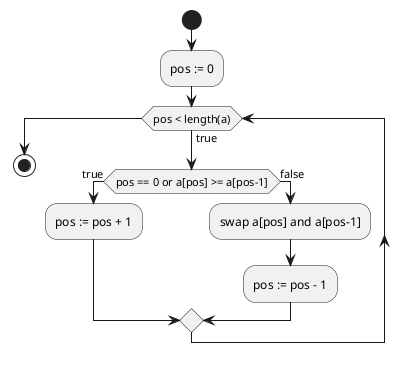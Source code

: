 @startuml

start

:pos := 0;
while (pos < length(a)) is (true)
    if (pos == 0 or a[pos] >= a[pos-1]) then (true)
        :pos := pos + 1;
    else (false)
        :swap a[pos] and a[pos-1];
        :pos := pos - 1;
    endif
endwhile

stop

@enduml